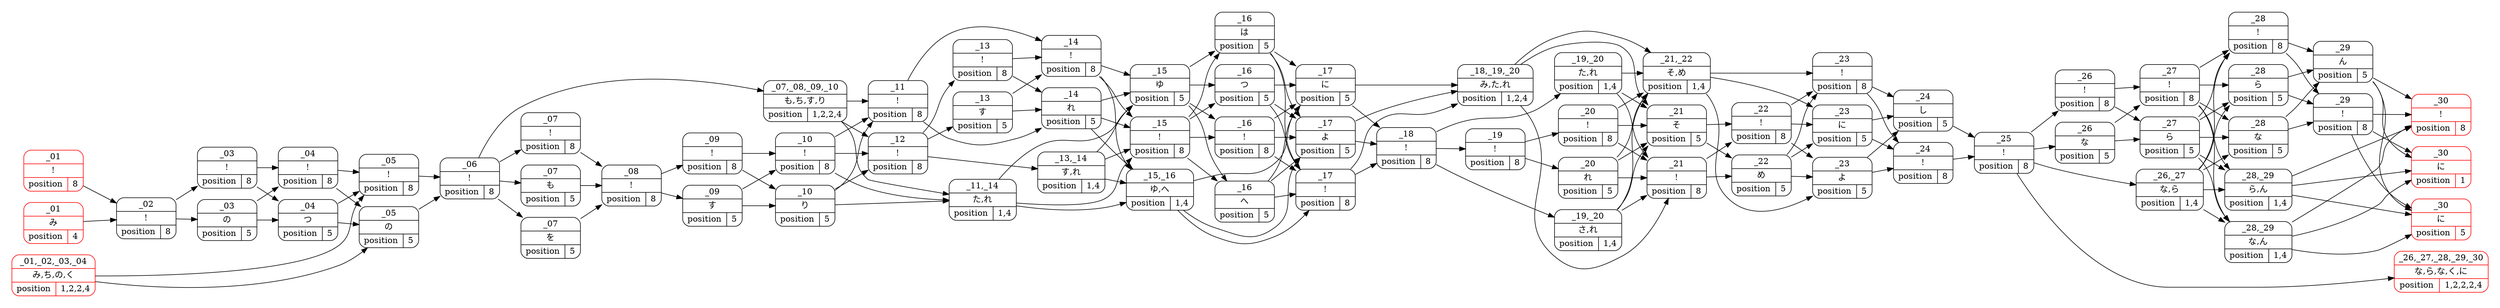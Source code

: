 digraph readings {
  graph [dpi=150, rankdir = LR];
  subgraph g0 {
    subgraph clusterHeads0 {
      color=transparent
      node26 [color=red, shape=Mrecord, label="_01|!|{position|8}", group=0];
      node43 [color=red, shape=Mrecord, label="_01|み|{position|4}", group=0];
      node50 [color=red, shape=Mrecord, label="_01,_02,_03,_04|み,ち,の,く|{position|1,2,2,4}", group=0];
    }
    subgraph clusterTails {
      color=transparent
      node42 [color=red, shape=Mrecord, label="_30|!|{position|8}", group=0];
      node55 [color=red, shape=Mrecord, label="_30|に|{position|1}", group=0];
      node12 [color=red, shape=Mrecord, label="_26,_27,_28,_29,_30|な,ら,な,く,に|{position|1,2,2,2,4}", group=0];
      node65 [color=red, shape=Mrecord, label="_30|に|{position|5}", group=0];
    }
    subgraph clusterMiddles {
      color=transparent
      node71 [shape=Mrecord, label="_09|!|{position|8}", group=0];
      node15 [shape=Mrecord, label="_06|!|{position|8}", group=0];
      node29 [shape=Mrecord, label="_19|!|{position|8}", group=0];
      node7 [shape=Mrecord, label="_10|!|{position|8}", group=0];
      node44 [shape=Mrecord, label="_17|よ|{position|5}", group=0];
      node46 [shape=Mrecord, label="_07|も|{position|5}", group=0];
      node40 [shape=Mrecord, label="_03|!|{position|8}", group=0];
      node38 [shape=Mrecord, label="_17|に|{position|5}", group=0];
      node67 [shape=Mrecord, label="_13|!|{position|8}", group=0];
      node62 [shape=Mrecord, label="_15,_16|ゆ,へ|{position|1,4}", group=0];
      node14 [shape=Mrecord, label="_16|つ|{position|5}", group=0];
      node30 [shape=Mrecord, label="_16|は|{position|5}", group=0];
      node1 [shape=Mrecord, label="_15|!|{position|8}", group=0];
      node11 [shape=Mrecord, label="_15|ゆ|{position|5}", group=0];
      node36 [shape=Mrecord, label="_19,_20|た,れ|{position|1,4}", group=0];
      node52 [shape=Mrecord, label="_05|!|{position|8}", group=0];
      node57 [shape=Mrecord, label="_26,_27|な,ら|{position|1,4}", group=0];
      node31 [shape=Mrecord, label="_08|!|{position|8}", group=0];
      node19 [shape=Mrecord, label="_26|な|{position|5}", group=0];
      node21 [shape=Mrecord, label="_13|す|{position|5}", group=0];
      node25 [shape=Mrecord, label="_12|!|{position|8}", group=0];
      node69 [shape=Mrecord, label="_21,_22|そ,め|{position|1,4}", group=0];
      node20 [shape=Mrecord, label="_29|ん|{position|5}", group=0];
      node9 [shape=Mrecord, label="_28|!|{position|8}", group=0];
      node68 [shape=Mrecord, label="_02|!|{position|8}", group=0];
      node2 [shape=Mrecord, label="_24|し|{position|5}", group=0];
      node58 [shape=Mrecord, label="_10|り|{position|5}", group=0];
      node4 [shape=Mrecord, label="_04|!|{position|8}", group=0];
      node10 [shape=Mrecord, label="_19,_20|さ,れ|{position|1,4}", group=0];
      node17 [shape=Mrecord, label="_28,_29|ら,ん|{position|1,4}", group=0];
      node63 [shape=Mrecord, label="_28,_29|な,ん|{position|1,4}", group=0];
      node59 [shape=Mrecord, label="_22|!|{position|8}", group=0];
      node64 [shape=Mrecord, label="_07|!|{position|8}", group=0];
      node3 [shape=Mrecord, label="_27|ら|{position|5}", group=0];
      node35 [shape=Mrecord, label="_25|!|{position|8}", group=0];
      node54 [shape=Mrecord, label="_23|よ|{position|5}", group=0];
      node5 [shape=Mrecord, label="_03|の|{position|5}", group=0];
      node48 [shape=Mrecord, label="_23|に|{position|5}", group=0];
      node39 [shape=Mrecord, label="_13,_14|す,れ|{position|1,4}", group=0];
      node49 [shape=Mrecord, label="_27|!|{position|8}", group=0];
      node53 [shape=Mrecord, label="_04|つ|{position|5}", group=0];
      node28 [shape=Mrecord, label="_22|め|{position|5}", group=0];
      node41 [shape=Mrecord, label="_07,_08,_09,_10|も,ち,す,り|{position|1,2,2,4}", group=0];
      node18 [shape=Mrecord, label="_14|れ|{position|5}", group=0];
      node22 [shape=Mrecord, label="_16|へ|{position|5}", group=0];
      node61 [shape=Mrecord, label="_18|!|{position|8}", group=0];
      node23 [shape=Mrecord, label="_05|の|{position|5}", group=0];
      node66 [shape=Mrecord, label="_24|!|{position|8}", group=0];
      node6 [shape=Mrecord, label="_21|!|{position|8}", group=0];
      node0 [shape=Mrecord, label="_26|!|{position|8}", group=0];
      node32 [shape=Mrecord, label="_09|す|{position|5}", group=0];
      node16 [shape=Mrecord, label="_07|を|{position|5}", group=0];
      node60 [shape=Mrecord, label="_29|!|{position|8}", group=0];
      node27 [shape=Mrecord, label="_20|れ|{position|5}", group=0];
      node45 [shape=Mrecord, label="_20|!|{position|8}", group=0];
      node34 [shape=Mrecord, label="_11,_14|た,れ|{position|1,4}", group=0];
      node33 [shape=Mrecord, label="_28|な|{position|5}", group=0];
      node13 [shape=Mrecord, label="_17|!|{position|8}", group=0];
      node24 [shape=Mrecord, label="_23|!|{position|8}", group=0];
      node8 [shape=Mrecord, label="_18,_19,_20|み,た,れ|{position|1,2,4}", group=0];
      node51 [shape=Mrecord, label="_28|ら|{position|5}", group=0];
      node37 [shape=Mrecord, label="_14|!|{position|8}", group=0];
      node56 [shape=Mrecord, label="_11|!|{position|8}", group=0];
      node70 [shape=Mrecord, label="_21|そ|{position|5}", group=0];
      node47 [shape=Mrecord, label="_16|!|{position|8}", group=0];
    }
  }
  node0->node3;
  node0->node49;
  node1->node14;
  node1->node22;
  node1->node30;
  node1->node47;
  node2->node35;
  node3->node9;
  node3->node17;
  node3->node33;
  node3->node51;
  node3->node63;
  node4->node23;
  node4->node52;
  node5->node4;
  node5->node53;
  node6->node28;
  node6->node59;
  node7->node25;
  node7->node34;
  node7->node56;
  node8->node6;
  node8->node69;
  node8->node70;
  node9->node20;
  node9->node60;
  node10->node6;
  node10->node69;
  node10->node70;
  node11->node14;
  node11->node22;
  node11->node30;
  node11->node47;
  node13->node8;
  node13->node61;
  node14->node13;
  node14->node38;
  node14->node44;
  node15->node16;
  node15->node41;
  node15->node46;
  node15->node64;
  node16->node31;
  node17->node42;
  node17->node55;
  node17->node65;
  node18->node1;
  node18->node11;
  node18->node62;
  node19->node3;
  node19->node49;
  node20->node42;
  node20->node55;
  node20->node65;
  node21->node18;
  node21->node37;
  node22->node13;
  node22->node38;
  node22->node44;
  node23->node15;
  node24->node2;
  node24->node66;
  node25->node21;
  node25->node39;
  node25->node67;
  node26->node68;
  node27->node6;
  node27->node69;
  node27->node70;
  node28->node24;
  node28->node48;
  node28->node54;
  node29->node27;
  node29->node45;
  node30->node13;
  node30->node38;
  node30->node44;
  node31->node32;
  node31->node71;
  node32->node7;
  node32->node58;
  node33->node20;
  node33->node60;
  node34->node1;
  node34->node11;
  node34->node62;
  node35->node0;
  node35->node12;
  node35->node19;
  node35->node57;
  node36->node6;
  node36->node69;
  node36->node70;
  node37->node1;
  node37->node11;
  node37->node62;
  node38->node8;
  node38->node61;
  node39->node1;
  node39->node11;
  node39->node62;
  node40->node4;
  node40->node53;
  node41->node25;
  node41->node34;
  node41->node56;
  node43->node68;
  node44->node8;
  node44->node61;
  node45->node6;
  node45->node69;
  node45->node70;
  node46->node31;
  node47->node13;
  node47->node38;
  node47->node44;
  node48->node2;
  node48->node66;
  node49->node9;
  node49->node17;
  node49->node33;
  node49->node51;
  node49->node63;
  node50->node23;
  node50->node52;
  node51->node20;
  node51->node60;
  node52->node15;
  node53->node23;
  node53->node52;
  node54->node2;
  node54->node66;
  node56->node18;
  node56->node37;
  node57->node9;
  node57->node17;
  node57->node33;
  node57->node51;
  node57->node63;
  node58->node25;
  node58->node34;
  node58->node56;
  node59->node24;
  node59->node48;
  node59->node54;
  node60->node42;
  node60->node55;
  node60->node65;
  node61->node10;
  node61->node29;
  node61->node36;
  node62->node13;
  node62->node38;
  node62->node44;
  node63->node42;
  node63->node55;
  node63->node65;
  node64->node31;
  node66->node35;
  node67->node18;
  node67->node37;
  node68->node5;
  node68->node40;
  node69->node24;
  node69->node48;
  node69->node54;
  node70->node28;
  node70->node59;
  node71->node7;
  node71->node58;
}
